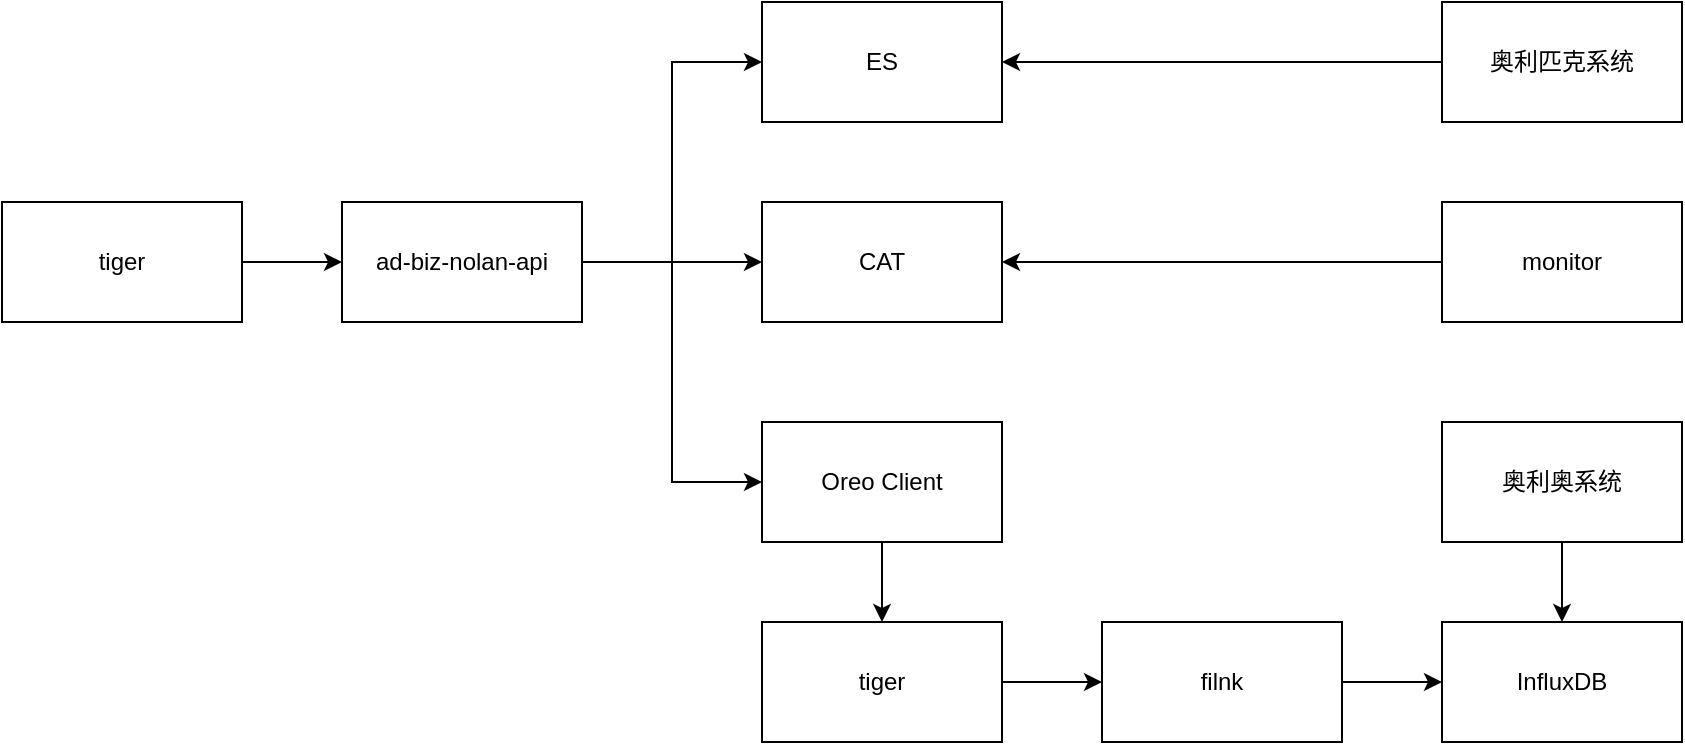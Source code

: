 <mxfile version="16.6.4" type="github">
  <diagram id="CHrgQ5leZ1LItxzOST3N" name="Page-1">
    <mxGraphModel dx="1773" dy="510" grid="1" gridSize="10" guides="1" tooltips="1" connect="1" arrows="1" fold="1" page="1" pageScale="1" pageWidth="827" pageHeight="1169" math="0" shadow="0">
      <root>
        <mxCell id="0" />
        <mxCell id="1" parent="0" />
        <mxCell id="Qecz2ClUhUotp8jwRQd2-11" style="edgeStyle=orthogonalEdgeStyle;rounded=0;orthogonalLoop=1;jettySize=auto;html=1;entryX=0;entryY=0.5;entryDx=0;entryDy=0;" edge="1" parent="1" source="Qecz2ClUhUotp8jwRQd2-1" target="Qecz2ClUhUotp8jwRQd2-2">
          <mxGeometry relative="1" as="geometry" />
        </mxCell>
        <mxCell id="Qecz2ClUhUotp8jwRQd2-1" value="tiger" style="rounded=0;whiteSpace=wrap;html=1;" vertex="1" parent="1">
          <mxGeometry x="-80" y="360" width="120" height="60" as="geometry" />
        </mxCell>
        <mxCell id="Qecz2ClUhUotp8jwRQd2-12" style="edgeStyle=orthogonalEdgeStyle;rounded=0;orthogonalLoop=1;jettySize=auto;html=1;exitX=1;exitY=0.5;exitDx=0;exitDy=0;entryX=0;entryY=0.5;entryDx=0;entryDy=0;" edge="1" parent="1" source="Qecz2ClUhUotp8jwRQd2-2" target="Qecz2ClUhUotp8jwRQd2-3">
          <mxGeometry relative="1" as="geometry" />
        </mxCell>
        <mxCell id="Qecz2ClUhUotp8jwRQd2-14" style="edgeStyle=orthogonalEdgeStyle;rounded=0;orthogonalLoop=1;jettySize=auto;html=1;exitX=1;exitY=0.5;exitDx=0;exitDy=0;entryX=0;entryY=0.5;entryDx=0;entryDy=0;" edge="1" parent="1" source="Qecz2ClUhUotp8jwRQd2-2" target="Qecz2ClUhUotp8jwRQd2-4">
          <mxGeometry relative="1" as="geometry" />
        </mxCell>
        <mxCell id="Qecz2ClUhUotp8jwRQd2-16" style="edgeStyle=orthogonalEdgeStyle;rounded=0;orthogonalLoop=1;jettySize=auto;html=1;exitX=1;exitY=0.5;exitDx=0;exitDy=0;entryX=0;entryY=0.5;entryDx=0;entryDy=0;" edge="1" parent="1" source="Qecz2ClUhUotp8jwRQd2-2" target="Qecz2ClUhUotp8jwRQd2-5">
          <mxGeometry relative="1" as="geometry" />
        </mxCell>
        <mxCell id="Qecz2ClUhUotp8jwRQd2-2" value="ad-biz-nolan-api" style="rounded=0;whiteSpace=wrap;html=1;" vertex="1" parent="1">
          <mxGeometry x="90" y="360" width="120" height="60" as="geometry" />
        </mxCell>
        <mxCell id="Qecz2ClUhUotp8jwRQd2-3" value="ES" style="rounded=0;whiteSpace=wrap;html=1;" vertex="1" parent="1">
          <mxGeometry x="300" y="260" width="120" height="60" as="geometry" />
        </mxCell>
        <mxCell id="Qecz2ClUhUotp8jwRQd2-4" value="CAT" style="rounded=0;whiteSpace=wrap;html=1;" vertex="1" parent="1">
          <mxGeometry x="300" y="360" width="120" height="60" as="geometry" />
        </mxCell>
        <mxCell id="Qecz2ClUhUotp8jwRQd2-17" value="" style="edgeStyle=orthogonalEdgeStyle;rounded=0;orthogonalLoop=1;jettySize=auto;html=1;" edge="1" parent="1" source="Qecz2ClUhUotp8jwRQd2-5" target="Qecz2ClUhUotp8jwRQd2-8">
          <mxGeometry relative="1" as="geometry" />
        </mxCell>
        <mxCell id="Qecz2ClUhUotp8jwRQd2-5" value="Oreo Client" style="rounded=0;whiteSpace=wrap;html=1;" vertex="1" parent="1">
          <mxGeometry x="300" y="470" width="120" height="60" as="geometry" />
        </mxCell>
        <mxCell id="Qecz2ClUhUotp8jwRQd2-22" style="edgeStyle=orthogonalEdgeStyle;rounded=0;orthogonalLoop=1;jettySize=auto;html=1;exitX=0;exitY=0.5;exitDx=0;exitDy=0;" edge="1" parent="1" source="Qecz2ClUhUotp8jwRQd2-6" target="Qecz2ClUhUotp8jwRQd2-3">
          <mxGeometry relative="1" as="geometry" />
        </mxCell>
        <mxCell id="Qecz2ClUhUotp8jwRQd2-6" value="奥利匹克系统" style="rounded=0;whiteSpace=wrap;html=1;" vertex="1" parent="1">
          <mxGeometry x="640" y="260" width="120" height="60" as="geometry" />
        </mxCell>
        <mxCell id="Qecz2ClUhUotp8jwRQd2-23" style="edgeStyle=orthogonalEdgeStyle;rounded=0;orthogonalLoop=1;jettySize=auto;html=1;" edge="1" parent="1" source="Qecz2ClUhUotp8jwRQd2-7" target="Qecz2ClUhUotp8jwRQd2-4">
          <mxGeometry relative="1" as="geometry" />
        </mxCell>
        <mxCell id="Qecz2ClUhUotp8jwRQd2-7" value="monitor" style="rounded=0;whiteSpace=wrap;html=1;" vertex="1" parent="1">
          <mxGeometry x="640" y="360" width="120" height="60" as="geometry" />
        </mxCell>
        <mxCell id="Qecz2ClUhUotp8jwRQd2-18" value="" style="edgeStyle=orthogonalEdgeStyle;rounded=0;orthogonalLoop=1;jettySize=auto;html=1;" edge="1" parent="1" source="Qecz2ClUhUotp8jwRQd2-8" target="Qecz2ClUhUotp8jwRQd2-9">
          <mxGeometry relative="1" as="geometry" />
        </mxCell>
        <mxCell id="Qecz2ClUhUotp8jwRQd2-8" value="tiger" style="rounded=0;whiteSpace=wrap;html=1;" vertex="1" parent="1">
          <mxGeometry x="300" y="570" width="120" height="60" as="geometry" />
        </mxCell>
        <mxCell id="Qecz2ClUhUotp8jwRQd2-19" value="" style="edgeStyle=orthogonalEdgeStyle;rounded=0;orthogonalLoop=1;jettySize=auto;html=1;" edge="1" parent="1" source="Qecz2ClUhUotp8jwRQd2-9" target="Qecz2ClUhUotp8jwRQd2-10">
          <mxGeometry relative="1" as="geometry" />
        </mxCell>
        <mxCell id="Qecz2ClUhUotp8jwRQd2-9" value="filnk" style="rounded=0;whiteSpace=wrap;html=1;" vertex="1" parent="1">
          <mxGeometry x="470" y="570" width="120" height="60" as="geometry" />
        </mxCell>
        <mxCell id="Qecz2ClUhUotp8jwRQd2-10" value="InfluxDB" style="rounded=0;whiteSpace=wrap;html=1;" vertex="1" parent="1">
          <mxGeometry x="640" y="570" width="120" height="60" as="geometry" />
        </mxCell>
        <mxCell id="Qecz2ClUhUotp8jwRQd2-21" value="" style="edgeStyle=orthogonalEdgeStyle;rounded=0;orthogonalLoop=1;jettySize=auto;html=1;" edge="1" parent="1" source="Qecz2ClUhUotp8jwRQd2-20" target="Qecz2ClUhUotp8jwRQd2-10">
          <mxGeometry relative="1" as="geometry" />
        </mxCell>
        <mxCell id="Qecz2ClUhUotp8jwRQd2-20" value="奥利奥系统" style="rounded=0;whiteSpace=wrap;html=1;" vertex="1" parent="1">
          <mxGeometry x="640" y="470" width="120" height="60" as="geometry" />
        </mxCell>
      </root>
    </mxGraphModel>
  </diagram>
</mxfile>

